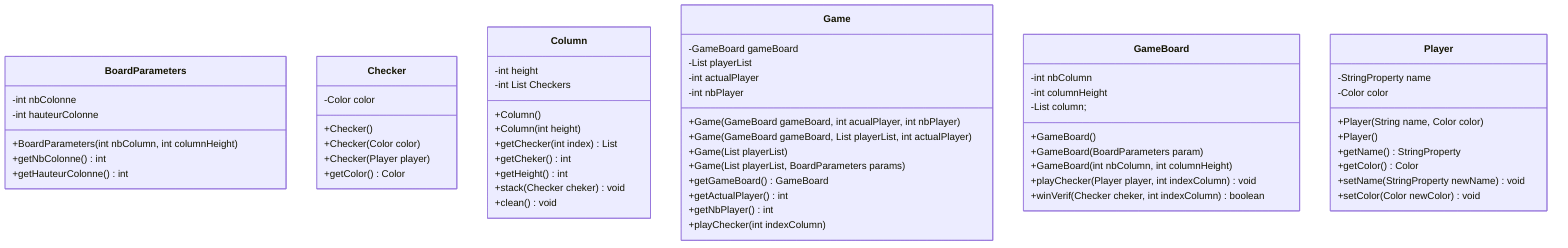 classDiagram
%% Ceci est un fichier mermaid. Voici comment parler mermaid:
%% https://mermaid-js.github.io/mermaid/#/classDiagram
%% Pour l'utiliser, télécharger l'extension Mermaid Editor sur VSCode ou rendez-vous sur https://mermaid-js.github.io/mermaid-live-editor/
class BoardParameters{
    -int nbColonne
    -int hauteurColonne
    +BoardParameters(int nbColumn, int columnHeight)
    +getNbColonne() int
    +getHauteurColonne() int
  }

  class Checker{
    -Color color
    +Checker()
    +Checker(Color color)
    +Checker(Player player)
    +getColor() Color
  }

  class Column{
    -int height
    -int List<Checker> Checkers
    +Column()
    +Column(int height)
    +getChecker(int index) List<Cheker>
    +getCheker() int
    +getHeight() int
    +stack(Checker cheker) void
    +clean() void
  }

  class Game {
    -GameBoard gameBoard
    -List<Player> playerList
    -int actualPlayer
    -int nbPlayer
    +Game(GameBoard gameBoard, int acualPlayer, int nbPlayer)
    +Game(GameBoard gameBoard, List<Player> playerList, int actualPlayer)
    +Game(List<Player> playerList)
    +Game(List<Player> playerList, BoardParameters params)
    +getGameBoard() GameBoard
    +getActualPlayer() int
    +getNbPlayer() int
    +playChecker(int indexColumn)
  }

  class GameBoard{
    -int nbColumn
    -int columnHeight
    -List<Column> column;
    +GameBoard()
    +GameBoard(BoardParameters param)
    +GameBoard(int nbColumn, int columnHeight)
    +playChecker(Player player, int indexColumn) void
    +winVerif(Checker cheker, int indexColumn) boolean
  }

  class Player{
    -StringProperty name
    -Color color
    +Player(String name, Color color)
    +Player()
    +getName() StringProperty
    +getColor() Color
    +setName(StringProperty newName) void
    +setColor(Color newColor) void
  }